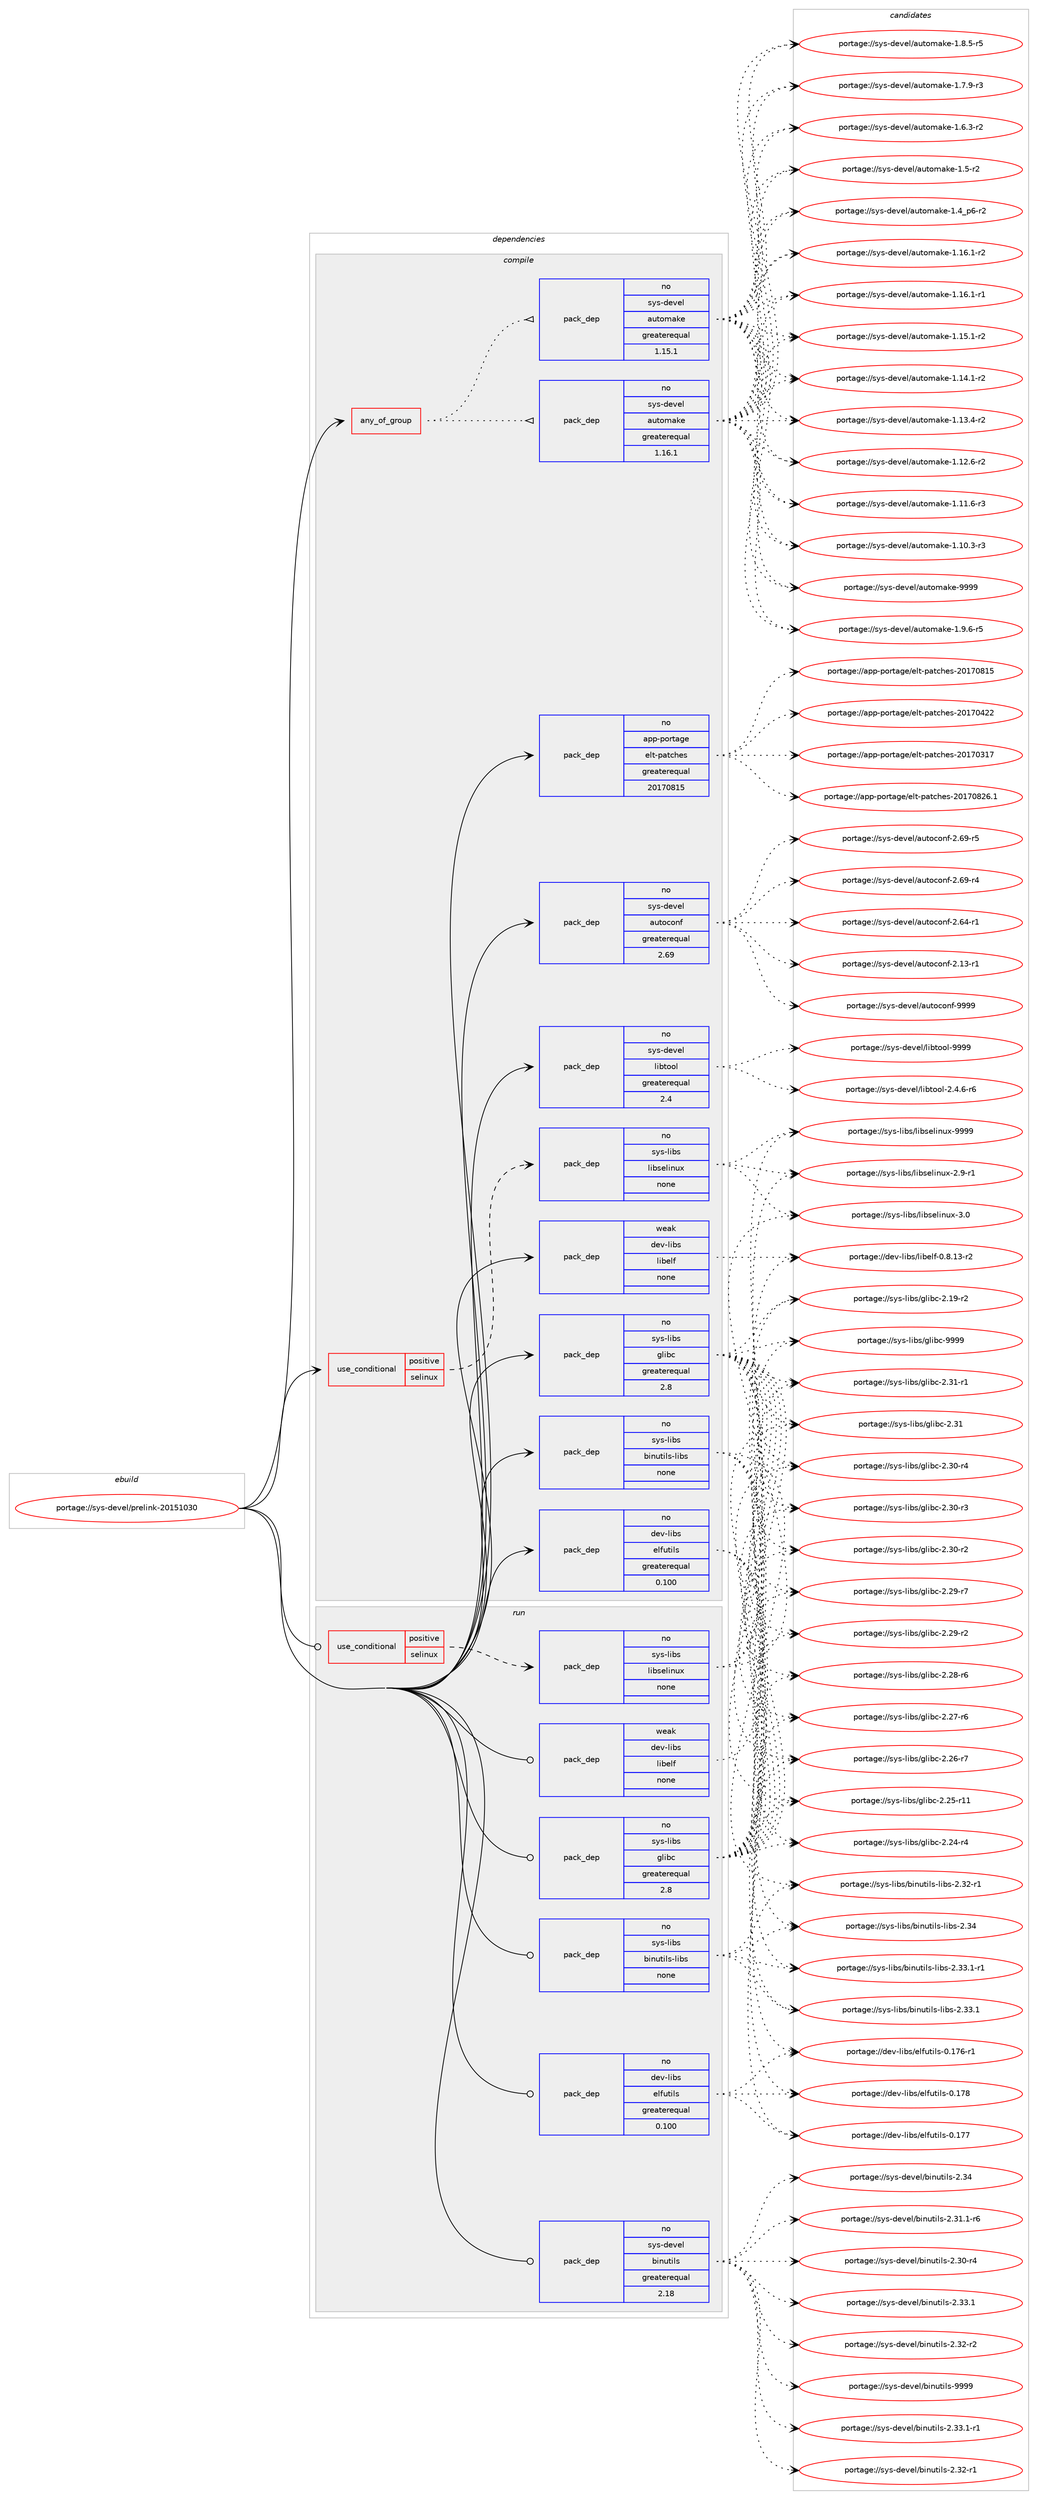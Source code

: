 digraph prolog {

# *************
# Graph options
# *************

newrank=true;
concentrate=true;
compound=true;
graph [rankdir=LR,fontname=Helvetica,fontsize=10,ranksep=1.5];#, ranksep=2.5, nodesep=0.2];
edge  [arrowhead=vee];
node  [fontname=Helvetica,fontsize=10];

# **********
# The ebuild
# **********

subgraph cluster_leftcol {
color=gray;
rank=same;
label=<<i>ebuild</i>>;
id [label="portage://sys-devel/prelink-20151030", color=red, width=4, href="../sys-devel/prelink-20151030.svg"];
}

# ****************
# The dependencies
# ****************

subgraph cluster_midcol {
color=gray;
label=<<i>dependencies</i>>;
subgraph cluster_compile {
fillcolor="#eeeeee";
style=filled;
label=<<i>compile</i>>;
subgraph any759 {
dependency31132 [label=<<TABLE BORDER="0" CELLBORDER="1" CELLSPACING="0" CELLPADDING="4"><TR><TD CELLPADDING="10">any_of_group</TD></TR></TABLE>>, shape=none, color=red];subgraph pack24457 {
dependency31133 [label=<<TABLE BORDER="0" CELLBORDER="1" CELLSPACING="0" CELLPADDING="4" WIDTH="220"><TR><TD ROWSPAN="6" CELLPADDING="30">pack_dep</TD></TR><TR><TD WIDTH="110">no</TD></TR><TR><TD>sys-devel</TD></TR><TR><TD>automake</TD></TR><TR><TD>greaterequal</TD></TR><TR><TD>1.16.1</TD></TR></TABLE>>, shape=none, color=blue];
}
dependency31132:e -> dependency31133:w [weight=20,style="dotted",arrowhead="oinv"];
subgraph pack24458 {
dependency31134 [label=<<TABLE BORDER="0" CELLBORDER="1" CELLSPACING="0" CELLPADDING="4" WIDTH="220"><TR><TD ROWSPAN="6" CELLPADDING="30">pack_dep</TD></TR><TR><TD WIDTH="110">no</TD></TR><TR><TD>sys-devel</TD></TR><TR><TD>automake</TD></TR><TR><TD>greaterequal</TD></TR><TR><TD>1.15.1</TD></TR></TABLE>>, shape=none, color=blue];
}
dependency31132:e -> dependency31134:w [weight=20,style="dotted",arrowhead="oinv"];
}
id:e -> dependency31132:w [weight=20,style="solid",arrowhead="vee"];
subgraph cond5889 {
dependency31135 [label=<<TABLE BORDER="0" CELLBORDER="1" CELLSPACING="0" CELLPADDING="4"><TR><TD ROWSPAN="3" CELLPADDING="10">use_conditional</TD></TR><TR><TD>positive</TD></TR><TR><TD>selinux</TD></TR></TABLE>>, shape=none, color=red];
subgraph pack24459 {
dependency31136 [label=<<TABLE BORDER="0" CELLBORDER="1" CELLSPACING="0" CELLPADDING="4" WIDTH="220"><TR><TD ROWSPAN="6" CELLPADDING="30">pack_dep</TD></TR><TR><TD WIDTH="110">no</TD></TR><TR><TD>sys-libs</TD></TR><TR><TD>libselinux</TD></TR><TR><TD>none</TD></TR><TR><TD></TD></TR></TABLE>>, shape=none, color=blue];
}
dependency31135:e -> dependency31136:w [weight=20,style="dashed",arrowhead="vee"];
}
id:e -> dependency31135:w [weight=20,style="solid",arrowhead="vee"];
subgraph pack24460 {
dependency31137 [label=<<TABLE BORDER="0" CELLBORDER="1" CELLSPACING="0" CELLPADDING="4" WIDTH="220"><TR><TD ROWSPAN="6" CELLPADDING="30">pack_dep</TD></TR><TR><TD WIDTH="110">no</TD></TR><TR><TD>app-portage</TD></TR><TR><TD>elt-patches</TD></TR><TR><TD>greaterequal</TD></TR><TR><TD>20170815</TD></TR></TABLE>>, shape=none, color=blue];
}
id:e -> dependency31137:w [weight=20,style="solid",arrowhead="vee"];
subgraph pack24461 {
dependency31138 [label=<<TABLE BORDER="0" CELLBORDER="1" CELLSPACING="0" CELLPADDING="4" WIDTH="220"><TR><TD ROWSPAN="6" CELLPADDING="30">pack_dep</TD></TR><TR><TD WIDTH="110">no</TD></TR><TR><TD>dev-libs</TD></TR><TR><TD>elfutils</TD></TR><TR><TD>greaterequal</TD></TR><TR><TD>0.100</TD></TR></TABLE>>, shape=none, color=blue];
}
id:e -> dependency31138:w [weight=20,style="solid",arrowhead="vee"];
subgraph pack24462 {
dependency31139 [label=<<TABLE BORDER="0" CELLBORDER="1" CELLSPACING="0" CELLPADDING="4" WIDTH="220"><TR><TD ROWSPAN="6" CELLPADDING="30">pack_dep</TD></TR><TR><TD WIDTH="110">no</TD></TR><TR><TD>sys-devel</TD></TR><TR><TD>autoconf</TD></TR><TR><TD>greaterequal</TD></TR><TR><TD>2.69</TD></TR></TABLE>>, shape=none, color=blue];
}
id:e -> dependency31139:w [weight=20,style="solid",arrowhead="vee"];
subgraph pack24463 {
dependency31140 [label=<<TABLE BORDER="0" CELLBORDER="1" CELLSPACING="0" CELLPADDING="4" WIDTH="220"><TR><TD ROWSPAN="6" CELLPADDING="30">pack_dep</TD></TR><TR><TD WIDTH="110">no</TD></TR><TR><TD>sys-devel</TD></TR><TR><TD>libtool</TD></TR><TR><TD>greaterequal</TD></TR><TR><TD>2.4</TD></TR></TABLE>>, shape=none, color=blue];
}
id:e -> dependency31140:w [weight=20,style="solid",arrowhead="vee"];
subgraph pack24464 {
dependency31141 [label=<<TABLE BORDER="0" CELLBORDER="1" CELLSPACING="0" CELLPADDING="4" WIDTH="220"><TR><TD ROWSPAN="6" CELLPADDING="30">pack_dep</TD></TR><TR><TD WIDTH="110">no</TD></TR><TR><TD>sys-libs</TD></TR><TR><TD>binutils-libs</TD></TR><TR><TD>none</TD></TR><TR><TD></TD></TR></TABLE>>, shape=none, color=blue];
}
id:e -> dependency31141:w [weight=20,style="solid",arrowhead="vee"];
subgraph pack24465 {
dependency31142 [label=<<TABLE BORDER="0" CELLBORDER="1" CELLSPACING="0" CELLPADDING="4" WIDTH="220"><TR><TD ROWSPAN="6" CELLPADDING="30">pack_dep</TD></TR><TR><TD WIDTH="110">no</TD></TR><TR><TD>sys-libs</TD></TR><TR><TD>glibc</TD></TR><TR><TD>greaterequal</TD></TR><TR><TD>2.8</TD></TR></TABLE>>, shape=none, color=blue];
}
id:e -> dependency31142:w [weight=20,style="solid",arrowhead="vee"];
subgraph pack24466 {
dependency31143 [label=<<TABLE BORDER="0" CELLBORDER="1" CELLSPACING="0" CELLPADDING="4" WIDTH="220"><TR><TD ROWSPAN="6" CELLPADDING="30">pack_dep</TD></TR><TR><TD WIDTH="110">weak</TD></TR><TR><TD>dev-libs</TD></TR><TR><TD>libelf</TD></TR><TR><TD>none</TD></TR><TR><TD></TD></TR></TABLE>>, shape=none, color=blue];
}
id:e -> dependency31143:w [weight=20,style="solid",arrowhead="vee"];
}
subgraph cluster_compileandrun {
fillcolor="#eeeeee";
style=filled;
label=<<i>compile and run</i>>;
}
subgraph cluster_run {
fillcolor="#eeeeee";
style=filled;
label=<<i>run</i>>;
subgraph cond5890 {
dependency31144 [label=<<TABLE BORDER="0" CELLBORDER="1" CELLSPACING="0" CELLPADDING="4"><TR><TD ROWSPAN="3" CELLPADDING="10">use_conditional</TD></TR><TR><TD>positive</TD></TR><TR><TD>selinux</TD></TR></TABLE>>, shape=none, color=red];
subgraph pack24467 {
dependency31145 [label=<<TABLE BORDER="0" CELLBORDER="1" CELLSPACING="0" CELLPADDING="4" WIDTH="220"><TR><TD ROWSPAN="6" CELLPADDING="30">pack_dep</TD></TR><TR><TD WIDTH="110">no</TD></TR><TR><TD>sys-libs</TD></TR><TR><TD>libselinux</TD></TR><TR><TD>none</TD></TR><TR><TD></TD></TR></TABLE>>, shape=none, color=blue];
}
dependency31144:e -> dependency31145:w [weight=20,style="dashed",arrowhead="vee"];
}
id:e -> dependency31144:w [weight=20,style="solid",arrowhead="odot"];
subgraph pack24468 {
dependency31146 [label=<<TABLE BORDER="0" CELLBORDER="1" CELLSPACING="0" CELLPADDING="4" WIDTH="220"><TR><TD ROWSPAN="6" CELLPADDING="30">pack_dep</TD></TR><TR><TD WIDTH="110">no</TD></TR><TR><TD>dev-libs</TD></TR><TR><TD>elfutils</TD></TR><TR><TD>greaterequal</TD></TR><TR><TD>0.100</TD></TR></TABLE>>, shape=none, color=blue];
}
id:e -> dependency31146:w [weight=20,style="solid",arrowhead="odot"];
subgraph pack24469 {
dependency31147 [label=<<TABLE BORDER="0" CELLBORDER="1" CELLSPACING="0" CELLPADDING="4" WIDTH="220"><TR><TD ROWSPAN="6" CELLPADDING="30">pack_dep</TD></TR><TR><TD WIDTH="110">no</TD></TR><TR><TD>sys-devel</TD></TR><TR><TD>binutils</TD></TR><TR><TD>greaterequal</TD></TR><TR><TD>2.18</TD></TR></TABLE>>, shape=none, color=blue];
}
id:e -> dependency31147:w [weight=20,style="solid",arrowhead="odot"];
subgraph pack24470 {
dependency31148 [label=<<TABLE BORDER="0" CELLBORDER="1" CELLSPACING="0" CELLPADDING="4" WIDTH="220"><TR><TD ROWSPAN="6" CELLPADDING="30">pack_dep</TD></TR><TR><TD WIDTH="110">no</TD></TR><TR><TD>sys-libs</TD></TR><TR><TD>binutils-libs</TD></TR><TR><TD>none</TD></TR><TR><TD></TD></TR></TABLE>>, shape=none, color=blue];
}
id:e -> dependency31148:w [weight=20,style="solid",arrowhead="odot"];
subgraph pack24471 {
dependency31149 [label=<<TABLE BORDER="0" CELLBORDER="1" CELLSPACING="0" CELLPADDING="4" WIDTH="220"><TR><TD ROWSPAN="6" CELLPADDING="30">pack_dep</TD></TR><TR><TD WIDTH="110">no</TD></TR><TR><TD>sys-libs</TD></TR><TR><TD>glibc</TD></TR><TR><TD>greaterequal</TD></TR><TR><TD>2.8</TD></TR></TABLE>>, shape=none, color=blue];
}
id:e -> dependency31149:w [weight=20,style="solid",arrowhead="odot"];
subgraph pack24472 {
dependency31150 [label=<<TABLE BORDER="0" CELLBORDER="1" CELLSPACING="0" CELLPADDING="4" WIDTH="220"><TR><TD ROWSPAN="6" CELLPADDING="30">pack_dep</TD></TR><TR><TD WIDTH="110">weak</TD></TR><TR><TD>dev-libs</TD></TR><TR><TD>libelf</TD></TR><TR><TD>none</TD></TR><TR><TD></TD></TR></TABLE>>, shape=none, color=blue];
}
id:e -> dependency31150:w [weight=20,style="solid",arrowhead="odot"];
}
}

# **************
# The candidates
# **************

subgraph cluster_choices {
rank=same;
color=gray;
label=<<i>candidates</i>>;

subgraph choice24457 {
color=black;
nodesep=1;
choice115121115451001011181011084797117116111109971071014557575757 [label="portage://sys-devel/automake-9999", color=red, width=4,href="../sys-devel/automake-9999.svg"];
choice115121115451001011181011084797117116111109971071014549465746544511453 [label="portage://sys-devel/automake-1.9.6-r5", color=red, width=4,href="../sys-devel/automake-1.9.6-r5.svg"];
choice115121115451001011181011084797117116111109971071014549465646534511453 [label="portage://sys-devel/automake-1.8.5-r5", color=red, width=4,href="../sys-devel/automake-1.8.5-r5.svg"];
choice115121115451001011181011084797117116111109971071014549465546574511451 [label="portage://sys-devel/automake-1.7.9-r3", color=red, width=4,href="../sys-devel/automake-1.7.9-r3.svg"];
choice115121115451001011181011084797117116111109971071014549465446514511450 [label="portage://sys-devel/automake-1.6.3-r2", color=red, width=4,href="../sys-devel/automake-1.6.3-r2.svg"];
choice11512111545100101118101108479711711611110997107101454946534511450 [label="portage://sys-devel/automake-1.5-r2", color=red, width=4,href="../sys-devel/automake-1.5-r2.svg"];
choice115121115451001011181011084797117116111109971071014549465295112544511450 [label="portage://sys-devel/automake-1.4_p6-r2", color=red, width=4,href="../sys-devel/automake-1.4_p6-r2.svg"];
choice11512111545100101118101108479711711611110997107101454946495446494511450 [label="portage://sys-devel/automake-1.16.1-r2", color=red, width=4,href="../sys-devel/automake-1.16.1-r2.svg"];
choice11512111545100101118101108479711711611110997107101454946495446494511449 [label="portage://sys-devel/automake-1.16.1-r1", color=red, width=4,href="../sys-devel/automake-1.16.1-r1.svg"];
choice11512111545100101118101108479711711611110997107101454946495346494511450 [label="portage://sys-devel/automake-1.15.1-r2", color=red, width=4,href="../sys-devel/automake-1.15.1-r2.svg"];
choice11512111545100101118101108479711711611110997107101454946495246494511450 [label="portage://sys-devel/automake-1.14.1-r2", color=red, width=4,href="../sys-devel/automake-1.14.1-r2.svg"];
choice11512111545100101118101108479711711611110997107101454946495146524511450 [label="portage://sys-devel/automake-1.13.4-r2", color=red, width=4,href="../sys-devel/automake-1.13.4-r2.svg"];
choice11512111545100101118101108479711711611110997107101454946495046544511450 [label="portage://sys-devel/automake-1.12.6-r2", color=red, width=4,href="../sys-devel/automake-1.12.6-r2.svg"];
choice11512111545100101118101108479711711611110997107101454946494946544511451 [label="portage://sys-devel/automake-1.11.6-r3", color=red, width=4,href="../sys-devel/automake-1.11.6-r3.svg"];
choice11512111545100101118101108479711711611110997107101454946494846514511451 [label="portage://sys-devel/automake-1.10.3-r3", color=red, width=4,href="../sys-devel/automake-1.10.3-r3.svg"];
dependency31133:e -> choice115121115451001011181011084797117116111109971071014557575757:w [style=dotted,weight="100"];
dependency31133:e -> choice115121115451001011181011084797117116111109971071014549465746544511453:w [style=dotted,weight="100"];
dependency31133:e -> choice115121115451001011181011084797117116111109971071014549465646534511453:w [style=dotted,weight="100"];
dependency31133:e -> choice115121115451001011181011084797117116111109971071014549465546574511451:w [style=dotted,weight="100"];
dependency31133:e -> choice115121115451001011181011084797117116111109971071014549465446514511450:w [style=dotted,weight="100"];
dependency31133:e -> choice11512111545100101118101108479711711611110997107101454946534511450:w [style=dotted,weight="100"];
dependency31133:e -> choice115121115451001011181011084797117116111109971071014549465295112544511450:w [style=dotted,weight="100"];
dependency31133:e -> choice11512111545100101118101108479711711611110997107101454946495446494511450:w [style=dotted,weight="100"];
dependency31133:e -> choice11512111545100101118101108479711711611110997107101454946495446494511449:w [style=dotted,weight="100"];
dependency31133:e -> choice11512111545100101118101108479711711611110997107101454946495346494511450:w [style=dotted,weight="100"];
dependency31133:e -> choice11512111545100101118101108479711711611110997107101454946495246494511450:w [style=dotted,weight="100"];
dependency31133:e -> choice11512111545100101118101108479711711611110997107101454946495146524511450:w [style=dotted,weight="100"];
dependency31133:e -> choice11512111545100101118101108479711711611110997107101454946495046544511450:w [style=dotted,weight="100"];
dependency31133:e -> choice11512111545100101118101108479711711611110997107101454946494946544511451:w [style=dotted,weight="100"];
dependency31133:e -> choice11512111545100101118101108479711711611110997107101454946494846514511451:w [style=dotted,weight="100"];
}
subgraph choice24458 {
color=black;
nodesep=1;
choice115121115451001011181011084797117116111109971071014557575757 [label="portage://sys-devel/automake-9999", color=red, width=4,href="../sys-devel/automake-9999.svg"];
choice115121115451001011181011084797117116111109971071014549465746544511453 [label="portage://sys-devel/automake-1.9.6-r5", color=red, width=4,href="../sys-devel/automake-1.9.6-r5.svg"];
choice115121115451001011181011084797117116111109971071014549465646534511453 [label="portage://sys-devel/automake-1.8.5-r5", color=red, width=4,href="../sys-devel/automake-1.8.5-r5.svg"];
choice115121115451001011181011084797117116111109971071014549465546574511451 [label="portage://sys-devel/automake-1.7.9-r3", color=red, width=4,href="../sys-devel/automake-1.7.9-r3.svg"];
choice115121115451001011181011084797117116111109971071014549465446514511450 [label="portage://sys-devel/automake-1.6.3-r2", color=red, width=4,href="../sys-devel/automake-1.6.3-r2.svg"];
choice11512111545100101118101108479711711611110997107101454946534511450 [label="portage://sys-devel/automake-1.5-r2", color=red, width=4,href="../sys-devel/automake-1.5-r2.svg"];
choice115121115451001011181011084797117116111109971071014549465295112544511450 [label="portage://sys-devel/automake-1.4_p6-r2", color=red, width=4,href="../sys-devel/automake-1.4_p6-r2.svg"];
choice11512111545100101118101108479711711611110997107101454946495446494511450 [label="portage://sys-devel/automake-1.16.1-r2", color=red, width=4,href="../sys-devel/automake-1.16.1-r2.svg"];
choice11512111545100101118101108479711711611110997107101454946495446494511449 [label="portage://sys-devel/automake-1.16.1-r1", color=red, width=4,href="../sys-devel/automake-1.16.1-r1.svg"];
choice11512111545100101118101108479711711611110997107101454946495346494511450 [label="portage://sys-devel/automake-1.15.1-r2", color=red, width=4,href="../sys-devel/automake-1.15.1-r2.svg"];
choice11512111545100101118101108479711711611110997107101454946495246494511450 [label="portage://sys-devel/automake-1.14.1-r2", color=red, width=4,href="../sys-devel/automake-1.14.1-r2.svg"];
choice11512111545100101118101108479711711611110997107101454946495146524511450 [label="portage://sys-devel/automake-1.13.4-r2", color=red, width=4,href="../sys-devel/automake-1.13.4-r2.svg"];
choice11512111545100101118101108479711711611110997107101454946495046544511450 [label="portage://sys-devel/automake-1.12.6-r2", color=red, width=4,href="../sys-devel/automake-1.12.6-r2.svg"];
choice11512111545100101118101108479711711611110997107101454946494946544511451 [label="portage://sys-devel/automake-1.11.6-r3", color=red, width=4,href="../sys-devel/automake-1.11.6-r3.svg"];
choice11512111545100101118101108479711711611110997107101454946494846514511451 [label="portage://sys-devel/automake-1.10.3-r3", color=red, width=4,href="../sys-devel/automake-1.10.3-r3.svg"];
dependency31134:e -> choice115121115451001011181011084797117116111109971071014557575757:w [style=dotted,weight="100"];
dependency31134:e -> choice115121115451001011181011084797117116111109971071014549465746544511453:w [style=dotted,weight="100"];
dependency31134:e -> choice115121115451001011181011084797117116111109971071014549465646534511453:w [style=dotted,weight="100"];
dependency31134:e -> choice115121115451001011181011084797117116111109971071014549465546574511451:w [style=dotted,weight="100"];
dependency31134:e -> choice115121115451001011181011084797117116111109971071014549465446514511450:w [style=dotted,weight="100"];
dependency31134:e -> choice11512111545100101118101108479711711611110997107101454946534511450:w [style=dotted,weight="100"];
dependency31134:e -> choice115121115451001011181011084797117116111109971071014549465295112544511450:w [style=dotted,weight="100"];
dependency31134:e -> choice11512111545100101118101108479711711611110997107101454946495446494511450:w [style=dotted,weight="100"];
dependency31134:e -> choice11512111545100101118101108479711711611110997107101454946495446494511449:w [style=dotted,weight="100"];
dependency31134:e -> choice11512111545100101118101108479711711611110997107101454946495346494511450:w [style=dotted,weight="100"];
dependency31134:e -> choice11512111545100101118101108479711711611110997107101454946495246494511450:w [style=dotted,weight="100"];
dependency31134:e -> choice11512111545100101118101108479711711611110997107101454946495146524511450:w [style=dotted,weight="100"];
dependency31134:e -> choice11512111545100101118101108479711711611110997107101454946495046544511450:w [style=dotted,weight="100"];
dependency31134:e -> choice11512111545100101118101108479711711611110997107101454946494946544511451:w [style=dotted,weight="100"];
dependency31134:e -> choice11512111545100101118101108479711711611110997107101454946494846514511451:w [style=dotted,weight="100"];
}
subgraph choice24459 {
color=black;
nodesep=1;
choice115121115451081059811547108105981151011081051101171204557575757 [label="portage://sys-libs/libselinux-9999", color=red, width=4,href="../sys-libs/libselinux-9999.svg"];
choice1151211154510810598115471081059811510110810511011712045514648 [label="portage://sys-libs/libselinux-3.0", color=red, width=4,href="../sys-libs/libselinux-3.0.svg"];
choice11512111545108105981154710810598115101108105110117120455046574511449 [label="portage://sys-libs/libselinux-2.9-r1", color=red, width=4,href="../sys-libs/libselinux-2.9-r1.svg"];
dependency31136:e -> choice115121115451081059811547108105981151011081051101171204557575757:w [style=dotted,weight="100"];
dependency31136:e -> choice1151211154510810598115471081059811510110810511011712045514648:w [style=dotted,weight="100"];
dependency31136:e -> choice11512111545108105981154710810598115101108105110117120455046574511449:w [style=dotted,weight="100"];
}
subgraph choice24460 {
color=black;
nodesep=1;
choice971121124511211111411697103101471011081164511297116991041011154550484955485650544649 [label="portage://app-portage/elt-patches-20170826.1", color=red, width=4,href="../app-portage/elt-patches-20170826.1.svg"];
choice97112112451121111141169710310147101108116451129711699104101115455048495548564953 [label="portage://app-portage/elt-patches-20170815", color=red, width=4,href="../app-portage/elt-patches-20170815.svg"];
choice97112112451121111141169710310147101108116451129711699104101115455048495548525050 [label="portage://app-portage/elt-patches-20170422", color=red, width=4,href="../app-portage/elt-patches-20170422.svg"];
choice97112112451121111141169710310147101108116451129711699104101115455048495548514955 [label="portage://app-portage/elt-patches-20170317", color=red, width=4,href="../app-portage/elt-patches-20170317.svg"];
dependency31137:e -> choice971121124511211111411697103101471011081164511297116991041011154550484955485650544649:w [style=dotted,weight="100"];
dependency31137:e -> choice97112112451121111141169710310147101108116451129711699104101115455048495548564953:w [style=dotted,weight="100"];
dependency31137:e -> choice97112112451121111141169710310147101108116451129711699104101115455048495548525050:w [style=dotted,weight="100"];
dependency31137:e -> choice97112112451121111141169710310147101108116451129711699104101115455048495548514955:w [style=dotted,weight="100"];
}
subgraph choice24461 {
color=black;
nodesep=1;
choice100101118451081059811547101108102117116105108115454846495556 [label="portage://dev-libs/elfutils-0.178", color=red, width=4,href="../dev-libs/elfutils-0.178.svg"];
choice100101118451081059811547101108102117116105108115454846495555 [label="portage://dev-libs/elfutils-0.177", color=red, width=4,href="../dev-libs/elfutils-0.177.svg"];
choice1001011184510810598115471011081021171161051081154548464955544511449 [label="portage://dev-libs/elfutils-0.176-r1", color=red, width=4,href="../dev-libs/elfutils-0.176-r1.svg"];
dependency31138:e -> choice100101118451081059811547101108102117116105108115454846495556:w [style=dotted,weight="100"];
dependency31138:e -> choice100101118451081059811547101108102117116105108115454846495555:w [style=dotted,weight="100"];
dependency31138:e -> choice1001011184510810598115471011081021171161051081154548464955544511449:w [style=dotted,weight="100"];
}
subgraph choice24462 {
color=black;
nodesep=1;
choice115121115451001011181011084797117116111991111101024557575757 [label="portage://sys-devel/autoconf-9999", color=red, width=4,href="../sys-devel/autoconf-9999.svg"];
choice1151211154510010111810110847971171161119911111010245504654574511453 [label="portage://sys-devel/autoconf-2.69-r5", color=red, width=4,href="../sys-devel/autoconf-2.69-r5.svg"];
choice1151211154510010111810110847971171161119911111010245504654574511452 [label="portage://sys-devel/autoconf-2.69-r4", color=red, width=4,href="../sys-devel/autoconf-2.69-r4.svg"];
choice1151211154510010111810110847971171161119911111010245504654524511449 [label="portage://sys-devel/autoconf-2.64-r1", color=red, width=4,href="../sys-devel/autoconf-2.64-r1.svg"];
choice1151211154510010111810110847971171161119911111010245504649514511449 [label="portage://sys-devel/autoconf-2.13-r1", color=red, width=4,href="../sys-devel/autoconf-2.13-r1.svg"];
dependency31139:e -> choice115121115451001011181011084797117116111991111101024557575757:w [style=dotted,weight="100"];
dependency31139:e -> choice1151211154510010111810110847971171161119911111010245504654574511453:w [style=dotted,weight="100"];
dependency31139:e -> choice1151211154510010111810110847971171161119911111010245504654574511452:w [style=dotted,weight="100"];
dependency31139:e -> choice1151211154510010111810110847971171161119911111010245504654524511449:w [style=dotted,weight="100"];
dependency31139:e -> choice1151211154510010111810110847971171161119911111010245504649514511449:w [style=dotted,weight="100"];
}
subgraph choice24463 {
color=black;
nodesep=1;
choice1151211154510010111810110847108105981161111111084557575757 [label="portage://sys-devel/libtool-9999", color=red, width=4,href="../sys-devel/libtool-9999.svg"];
choice1151211154510010111810110847108105981161111111084550465246544511454 [label="portage://sys-devel/libtool-2.4.6-r6", color=red, width=4,href="../sys-devel/libtool-2.4.6-r6.svg"];
dependency31140:e -> choice1151211154510010111810110847108105981161111111084557575757:w [style=dotted,weight="100"];
dependency31140:e -> choice1151211154510010111810110847108105981161111111084550465246544511454:w [style=dotted,weight="100"];
}
subgraph choice24464 {
color=black;
nodesep=1;
choice1151211154510810598115479810511011711610510811545108105981154550465152 [label="portage://sys-libs/binutils-libs-2.34", color=red, width=4,href="../sys-libs/binutils-libs-2.34.svg"];
choice115121115451081059811547981051101171161051081154510810598115455046515146494511449 [label="portage://sys-libs/binutils-libs-2.33.1-r1", color=red, width=4,href="../sys-libs/binutils-libs-2.33.1-r1.svg"];
choice11512111545108105981154798105110117116105108115451081059811545504651514649 [label="portage://sys-libs/binutils-libs-2.33.1", color=red, width=4,href="../sys-libs/binutils-libs-2.33.1.svg"];
choice11512111545108105981154798105110117116105108115451081059811545504651504511449 [label="portage://sys-libs/binutils-libs-2.32-r1", color=red, width=4,href="../sys-libs/binutils-libs-2.32-r1.svg"];
dependency31141:e -> choice1151211154510810598115479810511011711610510811545108105981154550465152:w [style=dotted,weight="100"];
dependency31141:e -> choice115121115451081059811547981051101171161051081154510810598115455046515146494511449:w [style=dotted,weight="100"];
dependency31141:e -> choice11512111545108105981154798105110117116105108115451081059811545504651514649:w [style=dotted,weight="100"];
dependency31141:e -> choice11512111545108105981154798105110117116105108115451081059811545504651504511449:w [style=dotted,weight="100"];
}
subgraph choice24465 {
color=black;
nodesep=1;
choice11512111545108105981154710310810598994557575757 [label="portage://sys-libs/glibc-9999", color=red, width=4,href="../sys-libs/glibc-9999.svg"];
choice115121115451081059811547103108105989945504651494511449 [label="portage://sys-libs/glibc-2.31-r1", color=red, width=4,href="../sys-libs/glibc-2.31-r1.svg"];
choice11512111545108105981154710310810598994550465149 [label="portage://sys-libs/glibc-2.31", color=red, width=4,href="../sys-libs/glibc-2.31.svg"];
choice115121115451081059811547103108105989945504651484511452 [label="portage://sys-libs/glibc-2.30-r4", color=red, width=4,href="../sys-libs/glibc-2.30-r4.svg"];
choice115121115451081059811547103108105989945504651484511451 [label="portage://sys-libs/glibc-2.30-r3", color=red, width=4,href="../sys-libs/glibc-2.30-r3.svg"];
choice115121115451081059811547103108105989945504651484511450 [label="portage://sys-libs/glibc-2.30-r2", color=red, width=4,href="../sys-libs/glibc-2.30-r2.svg"];
choice115121115451081059811547103108105989945504650574511455 [label="portage://sys-libs/glibc-2.29-r7", color=red, width=4,href="../sys-libs/glibc-2.29-r7.svg"];
choice115121115451081059811547103108105989945504650574511450 [label="portage://sys-libs/glibc-2.29-r2", color=red, width=4,href="../sys-libs/glibc-2.29-r2.svg"];
choice115121115451081059811547103108105989945504650564511454 [label="portage://sys-libs/glibc-2.28-r6", color=red, width=4,href="../sys-libs/glibc-2.28-r6.svg"];
choice115121115451081059811547103108105989945504650554511454 [label="portage://sys-libs/glibc-2.27-r6", color=red, width=4,href="../sys-libs/glibc-2.27-r6.svg"];
choice115121115451081059811547103108105989945504650544511455 [label="portage://sys-libs/glibc-2.26-r7", color=red, width=4,href="../sys-libs/glibc-2.26-r7.svg"];
choice11512111545108105981154710310810598994550465053451144949 [label="portage://sys-libs/glibc-2.25-r11", color=red, width=4,href="../sys-libs/glibc-2.25-r11.svg"];
choice115121115451081059811547103108105989945504650524511452 [label="portage://sys-libs/glibc-2.24-r4", color=red, width=4,href="../sys-libs/glibc-2.24-r4.svg"];
choice115121115451081059811547103108105989945504649574511450 [label="portage://sys-libs/glibc-2.19-r2", color=red, width=4,href="../sys-libs/glibc-2.19-r2.svg"];
dependency31142:e -> choice11512111545108105981154710310810598994557575757:w [style=dotted,weight="100"];
dependency31142:e -> choice115121115451081059811547103108105989945504651494511449:w [style=dotted,weight="100"];
dependency31142:e -> choice11512111545108105981154710310810598994550465149:w [style=dotted,weight="100"];
dependency31142:e -> choice115121115451081059811547103108105989945504651484511452:w [style=dotted,weight="100"];
dependency31142:e -> choice115121115451081059811547103108105989945504651484511451:w [style=dotted,weight="100"];
dependency31142:e -> choice115121115451081059811547103108105989945504651484511450:w [style=dotted,weight="100"];
dependency31142:e -> choice115121115451081059811547103108105989945504650574511455:w [style=dotted,weight="100"];
dependency31142:e -> choice115121115451081059811547103108105989945504650574511450:w [style=dotted,weight="100"];
dependency31142:e -> choice115121115451081059811547103108105989945504650564511454:w [style=dotted,weight="100"];
dependency31142:e -> choice115121115451081059811547103108105989945504650554511454:w [style=dotted,weight="100"];
dependency31142:e -> choice115121115451081059811547103108105989945504650544511455:w [style=dotted,weight="100"];
dependency31142:e -> choice11512111545108105981154710310810598994550465053451144949:w [style=dotted,weight="100"];
dependency31142:e -> choice115121115451081059811547103108105989945504650524511452:w [style=dotted,weight="100"];
dependency31142:e -> choice115121115451081059811547103108105989945504649574511450:w [style=dotted,weight="100"];
}
subgraph choice24466 {
color=black;
nodesep=1;
choice10010111845108105981154710810598101108102454846564649514511450 [label="portage://dev-libs/libelf-0.8.13-r2", color=red, width=4,href="../dev-libs/libelf-0.8.13-r2.svg"];
dependency31143:e -> choice10010111845108105981154710810598101108102454846564649514511450:w [style=dotted,weight="100"];
}
subgraph choice24467 {
color=black;
nodesep=1;
choice115121115451081059811547108105981151011081051101171204557575757 [label="portage://sys-libs/libselinux-9999", color=red, width=4,href="../sys-libs/libselinux-9999.svg"];
choice1151211154510810598115471081059811510110810511011712045514648 [label="portage://sys-libs/libselinux-3.0", color=red, width=4,href="../sys-libs/libselinux-3.0.svg"];
choice11512111545108105981154710810598115101108105110117120455046574511449 [label="portage://sys-libs/libselinux-2.9-r1", color=red, width=4,href="../sys-libs/libselinux-2.9-r1.svg"];
dependency31145:e -> choice115121115451081059811547108105981151011081051101171204557575757:w [style=dotted,weight="100"];
dependency31145:e -> choice1151211154510810598115471081059811510110810511011712045514648:w [style=dotted,weight="100"];
dependency31145:e -> choice11512111545108105981154710810598115101108105110117120455046574511449:w [style=dotted,weight="100"];
}
subgraph choice24468 {
color=black;
nodesep=1;
choice100101118451081059811547101108102117116105108115454846495556 [label="portage://dev-libs/elfutils-0.178", color=red, width=4,href="../dev-libs/elfutils-0.178.svg"];
choice100101118451081059811547101108102117116105108115454846495555 [label="portage://dev-libs/elfutils-0.177", color=red, width=4,href="../dev-libs/elfutils-0.177.svg"];
choice1001011184510810598115471011081021171161051081154548464955544511449 [label="portage://dev-libs/elfutils-0.176-r1", color=red, width=4,href="../dev-libs/elfutils-0.176-r1.svg"];
dependency31146:e -> choice100101118451081059811547101108102117116105108115454846495556:w [style=dotted,weight="100"];
dependency31146:e -> choice100101118451081059811547101108102117116105108115454846495555:w [style=dotted,weight="100"];
dependency31146:e -> choice1001011184510810598115471011081021171161051081154548464955544511449:w [style=dotted,weight="100"];
}
subgraph choice24469 {
color=black;
nodesep=1;
choice1151211154510010111810110847981051101171161051081154557575757 [label="portage://sys-devel/binutils-9999", color=red, width=4,href="../sys-devel/binutils-9999.svg"];
choice1151211154510010111810110847981051101171161051081154550465152 [label="portage://sys-devel/binutils-2.34", color=red, width=4,href="../sys-devel/binutils-2.34.svg"];
choice115121115451001011181011084798105110117116105108115455046515146494511449 [label="portage://sys-devel/binutils-2.33.1-r1", color=red, width=4,href="../sys-devel/binutils-2.33.1-r1.svg"];
choice11512111545100101118101108479810511011711610510811545504651514649 [label="portage://sys-devel/binutils-2.33.1", color=red, width=4,href="../sys-devel/binutils-2.33.1.svg"];
choice11512111545100101118101108479810511011711610510811545504651504511450 [label="portage://sys-devel/binutils-2.32-r2", color=red, width=4,href="../sys-devel/binutils-2.32-r2.svg"];
choice11512111545100101118101108479810511011711610510811545504651504511449 [label="portage://sys-devel/binutils-2.32-r1", color=red, width=4,href="../sys-devel/binutils-2.32-r1.svg"];
choice115121115451001011181011084798105110117116105108115455046514946494511454 [label="portage://sys-devel/binutils-2.31.1-r6", color=red, width=4,href="../sys-devel/binutils-2.31.1-r6.svg"];
choice11512111545100101118101108479810511011711610510811545504651484511452 [label="portage://sys-devel/binutils-2.30-r4", color=red, width=4,href="../sys-devel/binutils-2.30-r4.svg"];
dependency31147:e -> choice1151211154510010111810110847981051101171161051081154557575757:w [style=dotted,weight="100"];
dependency31147:e -> choice1151211154510010111810110847981051101171161051081154550465152:w [style=dotted,weight="100"];
dependency31147:e -> choice115121115451001011181011084798105110117116105108115455046515146494511449:w [style=dotted,weight="100"];
dependency31147:e -> choice11512111545100101118101108479810511011711610510811545504651514649:w [style=dotted,weight="100"];
dependency31147:e -> choice11512111545100101118101108479810511011711610510811545504651504511450:w [style=dotted,weight="100"];
dependency31147:e -> choice11512111545100101118101108479810511011711610510811545504651504511449:w [style=dotted,weight="100"];
dependency31147:e -> choice115121115451001011181011084798105110117116105108115455046514946494511454:w [style=dotted,weight="100"];
dependency31147:e -> choice11512111545100101118101108479810511011711610510811545504651484511452:w [style=dotted,weight="100"];
}
subgraph choice24470 {
color=black;
nodesep=1;
choice1151211154510810598115479810511011711610510811545108105981154550465152 [label="portage://sys-libs/binutils-libs-2.34", color=red, width=4,href="../sys-libs/binutils-libs-2.34.svg"];
choice115121115451081059811547981051101171161051081154510810598115455046515146494511449 [label="portage://sys-libs/binutils-libs-2.33.1-r1", color=red, width=4,href="../sys-libs/binutils-libs-2.33.1-r1.svg"];
choice11512111545108105981154798105110117116105108115451081059811545504651514649 [label="portage://sys-libs/binutils-libs-2.33.1", color=red, width=4,href="../sys-libs/binutils-libs-2.33.1.svg"];
choice11512111545108105981154798105110117116105108115451081059811545504651504511449 [label="portage://sys-libs/binutils-libs-2.32-r1", color=red, width=4,href="../sys-libs/binutils-libs-2.32-r1.svg"];
dependency31148:e -> choice1151211154510810598115479810511011711610510811545108105981154550465152:w [style=dotted,weight="100"];
dependency31148:e -> choice115121115451081059811547981051101171161051081154510810598115455046515146494511449:w [style=dotted,weight="100"];
dependency31148:e -> choice11512111545108105981154798105110117116105108115451081059811545504651514649:w [style=dotted,weight="100"];
dependency31148:e -> choice11512111545108105981154798105110117116105108115451081059811545504651504511449:w [style=dotted,weight="100"];
}
subgraph choice24471 {
color=black;
nodesep=1;
choice11512111545108105981154710310810598994557575757 [label="portage://sys-libs/glibc-9999", color=red, width=4,href="../sys-libs/glibc-9999.svg"];
choice115121115451081059811547103108105989945504651494511449 [label="portage://sys-libs/glibc-2.31-r1", color=red, width=4,href="../sys-libs/glibc-2.31-r1.svg"];
choice11512111545108105981154710310810598994550465149 [label="portage://sys-libs/glibc-2.31", color=red, width=4,href="../sys-libs/glibc-2.31.svg"];
choice115121115451081059811547103108105989945504651484511452 [label="portage://sys-libs/glibc-2.30-r4", color=red, width=4,href="../sys-libs/glibc-2.30-r4.svg"];
choice115121115451081059811547103108105989945504651484511451 [label="portage://sys-libs/glibc-2.30-r3", color=red, width=4,href="../sys-libs/glibc-2.30-r3.svg"];
choice115121115451081059811547103108105989945504651484511450 [label="portage://sys-libs/glibc-2.30-r2", color=red, width=4,href="../sys-libs/glibc-2.30-r2.svg"];
choice115121115451081059811547103108105989945504650574511455 [label="portage://sys-libs/glibc-2.29-r7", color=red, width=4,href="../sys-libs/glibc-2.29-r7.svg"];
choice115121115451081059811547103108105989945504650574511450 [label="portage://sys-libs/glibc-2.29-r2", color=red, width=4,href="../sys-libs/glibc-2.29-r2.svg"];
choice115121115451081059811547103108105989945504650564511454 [label="portage://sys-libs/glibc-2.28-r6", color=red, width=4,href="../sys-libs/glibc-2.28-r6.svg"];
choice115121115451081059811547103108105989945504650554511454 [label="portage://sys-libs/glibc-2.27-r6", color=red, width=4,href="../sys-libs/glibc-2.27-r6.svg"];
choice115121115451081059811547103108105989945504650544511455 [label="portage://sys-libs/glibc-2.26-r7", color=red, width=4,href="../sys-libs/glibc-2.26-r7.svg"];
choice11512111545108105981154710310810598994550465053451144949 [label="portage://sys-libs/glibc-2.25-r11", color=red, width=4,href="../sys-libs/glibc-2.25-r11.svg"];
choice115121115451081059811547103108105989945504650524511452 [label="portage://sys-libs/glibc-2.24-r4", color=red, width=4,href="../sys-libs/glibc-2.24-r4.svg"];
choice115121115451081059811547103108105989945504649574511450 [label="portage://sys-libs/glibc-2.19-r2", color=red, width=4,href="../sys-libs/glibc-2.19-r2.svg"];
dependency31149:e -> choice11512111545108105981154710310810598994557575757:w [style=dotted,weight="100"];
dependency31149:e -> choice115121115451081059811547103108105989945504651494511449:w [style=dotted,weight="100"];
dependency31149:e -> choice11512111545108105981154710310810598994550465149:w [style=dotted,weight="100"];
dependency31149:e -> choice115121115451081059811547103108105989945504651484511452:w [style=dotted,weight="100"];
dependency31149:e -> choice115121115451081059811547103108105989945504651484511451:w [style=dotted,weight="100"];
dependency31149:e -> choice115121115451081059811547103108105989945504651484511450:w [style=dotted,weight="100"];
dependency31149:e -> choice115121115451081059811547103108105989945504650574511455:w [style=dotted,weight="100"];
dependency31149:e -> choice115121115451081059811547103108105989945504650574511450:w [style=dotted,weight="100"];
dependency31149:e -> choice115121115451081059811547103108105989945504650564511454:w [style=dotted,weight="100"];
dependency31149:e -> choice115121115451081059811547103108105989945504650554511454:w [style=dotted,weight="100"];
dependency31149:e -> choice115121115451081059811547103108105989945504650544511455:w [style=dotted,weight="100"];
dependency31149:e -> choice11512111545108105981154710310810598994550465053451144949:w [style=dotted,weight="100"];
dependency31149:e -> choice115121115451081059811547103108105989945504650524511452:w [style=dotted,weight="100"];
dependency31149:e -> choice115121115451081059811547103108105989945504649574511450:w [style=dotted,weight="100"];
}
subgraph choice24472 {
color=black;
nodesep=1;
choice10010111845108105981154710810598101108102454846564649514511450 [label="portage://dev-libs/libelf-0.8.13-r2", color=red, width=4,href="../dev-libs/libelf-0.8.13-r2.svg"];
dependency31150:e -> choice10010111845108105981154710810598101108102454846564649514511450:w [style=dotted,weight="100"];
}
}

}

